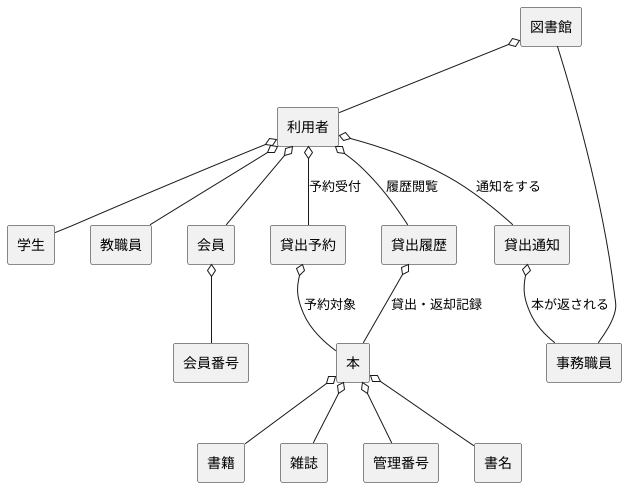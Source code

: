 @startuml 図書館システム
skinparam componentStyle rectangle

[図書館]

[図書館] o-- [利用者]
[図書館] -- [事務職員]

[利用者] o-- [学生]
[利用者] o-- [教職員]
[利用者] o-- [会員]
[会員] o-- [会員番号]

[本] o-- [書籍]
[本] o-- [雑誌]
[本] o-- [管理番号]
[本] o-- [書名]

[貸出予約]
[貸出履歴]
[貸出通知]

[利用者] o-- [貸出予約] : 予約受付
[利用者] o-- [貸出履歴] : 履歴閲覧
[貸出通知] o-- [事務職員] : 本が返される
[利用者] o-- [貸出通知] : 通知をする
[貸出予約] o-- [本] : 予約対象
[貸出履歴] o-- [本] : 貸出・返却記録

@enduml